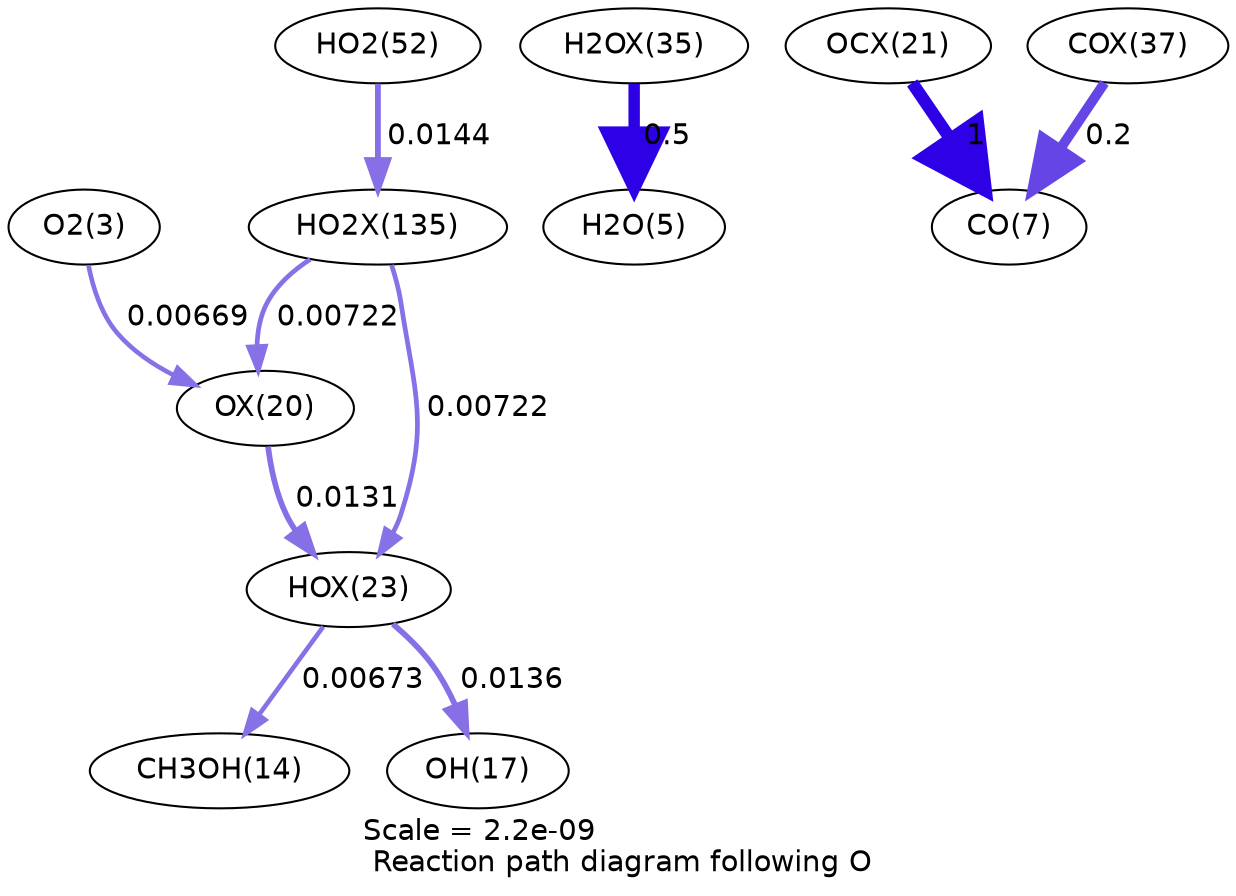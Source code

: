 digraph reaction_paths {
center=1;
s5 -> s31[fontname="Helvetica", penwidth=2.22, arrowsize=1.11, color="0.7, 0.507, 0.9"
, label=" 0.00669"];
s31 -> s34[fontname="Helvetica", penwidth=2.73, arrowsize=1.36, color="0.7, 0.513, 0.9"
, label=" 0.0131"];
s48 -> s31[fontname="Helvetica", penwidth=2.28, arrowsize=1.14, color="0.7, 0.507, 0.9"
, label=" 0.00722"];
s34 -> s16[fontname="Helvetica", penwidth=2.22, arrowsize=1.11, color="0.7, 0.507, 0.9"
, label=" 0.00673"];
s34 -> s19[fontname="Helvetica", penwidth=2.75, arrowsize=1.38, color="0.7, 0.514, 0.9"
, label=" 0.0136"];
s48 -> s34[fontname="Helvetica", penwidth=2.28, arrowsize=1.14, color="0.7, 0.507, 0.9"
, label=" 0.00722"];
s38 -> s7[fontname="Helvetica", penwidth=5.48, arrowsize=2.74, color="0.7, 1, 0.9"
, label=" 0.5"];
s21 -> s48[fontname="Helvetica", penwidth=2.8, arrowsize=1.4, color="0.7, 0.514, 0.9"
, label=" 0.0144"];
s32 -> s9[fontname="Helvetica", penwidth=6, arrowsize=3, color="0.7, 1.5, 0.9"
, label=" 1"];
s39 -> s9[fontname="Helvetica", penwidth=4.78, arrowsize=2.39, color="0.7, 0.7, 0.9"
, label=" 0.2"];
s5 [ fontname="Helvetica", label="O2(3)"];
s7 [ fontname="Helvetica", label="H2O(5)"];
s9 [ fontname="Helvetica", label="CO(7)"];
s16 [ fontname="Helvetica", label="CH3OH(14)"];
s19 [ fontname="Helvetica", label="OH(17)"];
s21 [ fontname="Helvetica", label="HO2(52)"];
s31 [ fontname="Helvetica", label="OX(20)"];
s32 [ fontname="Helvetica", label="OCX(21)"];
s34 [ fontname="Helvetica", label="HOX(23)"];
s38 [ fontname="Helvetica", label="H2OX(35)"];
s39 [ fontname="Helvetica", label="COX(37)"];
s48 [ fontname="Helvetica", label="HO2X(135)"];
 label = "Scale = 2.2e-09\l Reaction path diagram following O";
 fontname = "Helvetica";
}

